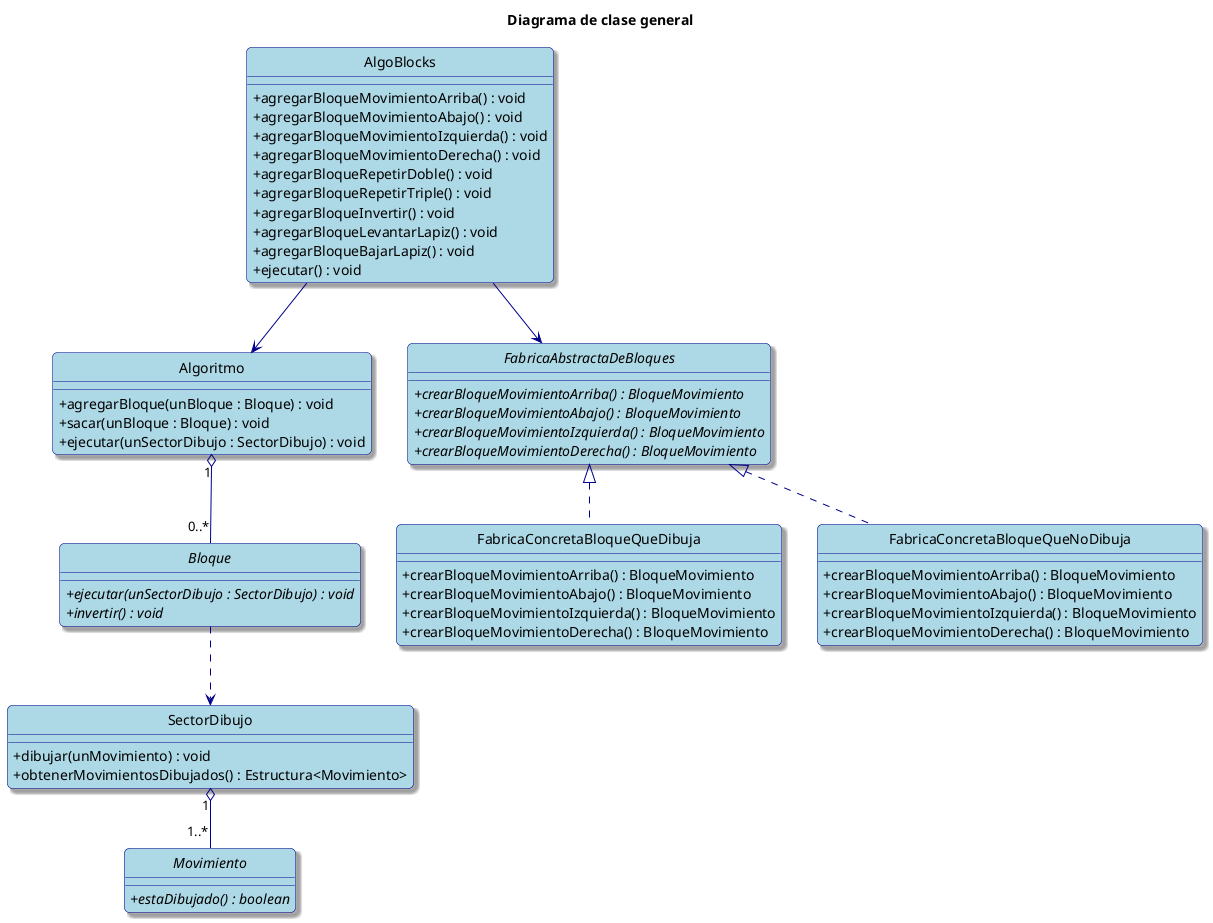 @startuml
hide circle
skinparam classAttributeIconSize 0
skinparam backgroundColor White
skinparam RoundCorner 10
skinparam Shadowing true

skinparam class {
    ArrowColor DarkBlue
    BackgroundColor LightBlue
    BorderColor DarkBlue
}

skinparam note {
    BackgroundColor LightYellow
    BorderColor DarkBlue
}

title Diagrama de clase general

class AlgoBlocks {
    + agregarBloqueMovimientoArriba() : void
    + agregarBloqueMovimientoAbajo() : void
    + agregarBloqueMovimientoIzquierda() : void
    + agregarBloqueMovimientoDerecha() : void
    + agregarBloqueRepetirDoble() : void
    + agregarBloqueRepetirTriple() : void
    + agregarBloqueInvertir() : void
    + agregarBloqueLevantarLapiz() : void
    + agregarBloqueBajarLapiz() : void
    + ejecutar() : void
}
AlgoBlocks --> Algoritmo
AlgoBlocks --> FabricaAbstractaDeBloques
FabricaAbstractaDeBloques <|.. FabricaConcretaBloqueQueDibuja
FabricaAbstractaDeBloques <|.. FabricaConcretaBloqueQueNoDibuja
interface FabricaAbstractaDeBloques {
    + {abstract} crearBloqueMovimientoArriba() : BloqueMovimiento
    + {abstract} crearBloqueMovimientoAbajo() : BloqueMovimiento
    + {abstract} crearBloqueMovimientoIzquierda() : BloqueMovimiento
    + {abstract} crearBloqueMovimientoDerecha() : BloqueMovimiento
}
class FabricaConcretaBloqueQueDibuja {
    + crearBloqueMovimientoArriba() : BloqueMovimiento
    + crearBloqueMovimientoAbajo() : BloqueMovimiento
    + crearBloqueMovimientoIzquierda() : BloqueMovimiento
    + crearBloqueMovimientoDerecha() : BloqueMovimiento
}
class FabricaConcretaBloqueQueNoDibuja {
    + crearBloqueMovimientoArriba() : BloqueMovimiento
    + crearBloqueMovimientoAbajo() : BloqueMovimiento
    + crearBloqueMovimientoIzquierda() : BloqueMovimiento
    + crearBloqueMovimientoDerecha() : BloqueMovimiento
}

interface Bloque {
    + {abstract} ejecutar(unSectorDibujo : SectorDibujo) : void
    + {abstract} invertir() : void
}

class SectorDibujo {
    + dibujar(unMovimiento) : void
    + obtenerMovimientosDibujados() : Estructura<Movimiento>
}

interface Movimiento {
    + {abstract} estaDibujado() : boolean
}

class Algoritmo {
    + agregarBloque(unBloque : Bloque) : void
    + sacar(unBloque : Bloque) : void
    + ejecutar(unSectorDibujo : SectorDibujo) : void
}
Algoritmo "1" o-- "0..*" Bloque
Bloque ..down> SectorDibujo
SectorDibujo "1" o-- "1..*" Movimiento
@enduml




@startuml
hide circle
skinparam classAttributeIconSize 0
skinparam backgroundColor White
skinparam RoundCorner 10
skinparam Shadowing true
skinparam class {
    ArrowColor DarkBlue
    BackgroundColor LightBlue
    BorderColor DarkBlue
}
skinparam note {
    BackgroundColor LightYellow
    BorderColor DarkBlue
}

interface Bloque {
    + {abstract} ejecutar(unSectorDibujo : SectorDibujo) : void
}
class BloqueMovimiento {
    + BloqueMovimiento(movimiento : Movimiento)
    + ejecutar(unSectorDibujo : SectorDibujo) : void
}
interface Bloques {
    + {abstract} ejecutar(unSectorDibujo : SectorDibujo) : void
    + agregar(unBloque : bloque) : void
}
class BloquePersonalizado {
    + ejecutar(unSectorDibujo : SectorDibujo) : void
}
note bottom of BloquePersonalizado
for cadaBloque in Bloques:
    cadaBloque.ejecutar()
end note
class RepetirDoble {
    + ejecutar(unSectorDibujo : SectorDibujo) : void
}
note bottom of RepetirDoble
super.ejecutar() x2
end note
class RepetirTriple {
    + ejecutar(unSectorDibujo : SectorDibujo) : void
}
note bottom of RepetirTriple
super.ejecutar() x3
end note
class Invertir {
    + ejecutar(unSectorDibujo : SectorDibujo) : void
}
note bottom of Invertir
for cadaBloque in Bloques:
    cadaBloque.invertir()
super.ejecutar()
end note
abstract class Movimiento {
    + Movimiento(estado : Estado)
    + {abstract} estaDibujado() : boolean
}
class Arriba {
    + estaDibujado() : boolean
}
class Abajo {
    + estaDibujado() : boolean
}
class Derecha {
    + estaDibujado() : boolean
}
class Izquierda {
    + estaDibujado() : boolean
}
class DecoratorBloquePersonalizadoBase {
    + ejecutar(unSectorDibujo : SectorDibujo) : void
}
note right
objetoQueEnvuelve.ejecutar()
end note
note right
Envuelve solo UN objeto!
Puede ser un BloquePersonalizado,
un RepetirDoble, RepetirTriple o
Invertir. Cada uno de los ultimos
tiene que envolver a su vez otro
hasta llegar a la utilma capa
que sería quien envuelve a
BloquePersonalizado
end note
interface Estado {
    + {abstract} estaDibujado() : boolean
}
class Dibuja {
    + estaDibujado() : boolean
}
class NoDibuja {
    + estaDibujado() : boolean
}

interface FabricaAbstractaDeBloques {
    + {abstract} crearBloqueMovimientoArriba() : BloqueMovimiento
    + {abstract} crearBloqueMovimientoAbajo() : BloqueMovimiento
    + {abstract} crearBloqueMovimientoIzquierda() : BloqueMovimiento
    + {abstract} crearBloqueMovimientoDerecha() : BloqueMovimiento
}
FabricaAbstractaDeBloques ..left> BloqueMovimiento

Movimiento *-- Estado
Estado <|.. Dibuja
Estado <|.. NoDibuja
Bloque <|.. Bloques
Bloques "1" *-- "1..*" Bloque
Bloques <|-- BloquePersonalizado
Bloques <|-- DecoratorBloquePersonalizadoBase
DecoratorBloquePersonalizadoBase o-- Bloques
DecoratorBloquePersonalizadoBase <|-- RepetirDoble
DecoratorBloquePersonalizadoBase <|-- RepetirTriple
DecoratorBloquePersonalizadoBase <|-- Invertir
Bloque <|.. BloqueMovimiento

BloqueMovimiento *--left Movimiento
Movimiento <|.. Arriba
Movimiento <|.. Abajo
Movimiento <|.. Derecha
Movimiento <|.. Izquierda
@enduml